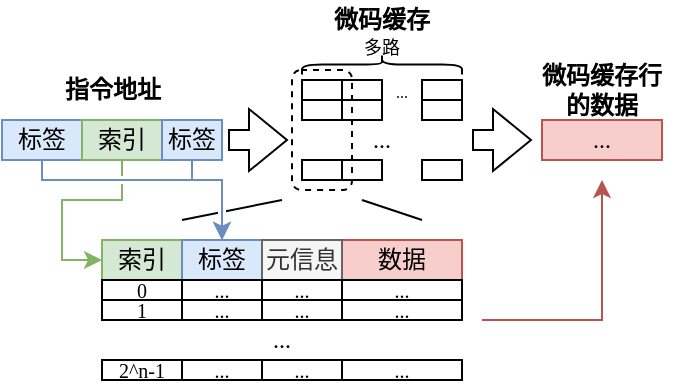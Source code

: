 <mxfile version="21.2.8" type="device">
  <diagram id="51rfdcTQciJFHXt1mYzN" name="Page-1">
    <mxGraphModel dx="573" dy="362" grid="1" gridSize="10" guides="0" tooltips="1" connect="1" arrows="1" fold="1" page="1" pageScale="1" pageWidth="850" pageHeight="1100" math="0" shadow="0">
      <root>
        <mxCell id="0" />
        <mxCell id="1" parent="0" />
        <mxCell id="NJXi_tTVZpchmY0I56lY-35" value="&lt;font face=&quot;mono&quot;&gt;...&lt;/font&gt;" style="rounded=0;whiteSpace=wrap;html=1;strokeColor=none;fillColor=none;" parent="1" vertex="1">
          <mxGeometry x="280" y="100" width="80" height="20" as="geometry" />
        </mxCell>
        <mxCell id="NJXi_tTVZpchmY0I56lY-21" value="" style="endArrow=none;html=1;rounded=0;fontFamily=mono;" parent="1" edge="1">
          <mxGeometry width="50" height="50" relative="1" as="geometry">
            <mxPoint x="220" y="150" as="sourcePoint" />
            <mxPoint x="270" y="140" as="targetPoint" />
          </mxGeometry>
        </mxCell>
        <mxCell id="NJXi_tTVZpchmY0I56lY-31" value="" style="endArrow=none;html=1;rounded=0;strokeWidth=4;strokeColor=#FFFFFF;fontFamily=mono;" parent="1" edge="1">
          <mxGeometry width="50" height="50" relative="1" as="geometry">
            <mxPoint x="240" y="150" as="sourcePoint" />
            <mxPoint x="240" y="130" as="targetPoint" />
          </mxGeometry>
        </mxCell>
        <mxCell id="NJXi_tTVZpchmY0I56lY-27" style="edgeStyle=orthogonalEdgeStyle;rounded=0;orthogonalLoop=1;jettySize=auto;html=1;entryX=0;entryY=0.5;entryDx=0;entryDy=0;fillColor=#d5e8d4;strokeColor=#82b366;fontFamily=mono;" parent="1" source="PV1oEWwqsaYIaGR9hCfs-2" target="PV1oEWwqsaYIaGR9hCfs-6" edge="1">
          <mxGeometry relative="1" as="geometry" />
        </mxCell>
        <mxCell id="NJXi_tTVZpchmY0I56lY-30" value="" style="endArrow=none;html=1;rounded=0;strokeWidth=4;strokeColor=#FFFFFF;fontFamily=mono;" parent="1" edge="1">
          <mxGeometry width="50" height="50" relative="1" as="geometry">
            <mxPoint x="200" y="130" as="sourcePoint" />
            <mxPoint x="180" y="130" as="targetPoint" />
          </mxGeometry>
        </mxCell>
        <mxCell id="NJXi_tTVZpchmY0I56lY-28" style="edgeStyle=orthogonalEdgeStyle;rounded=0;orthogonalLoop=1;jettySize=auto;html=1;entryX=0.5;entryY=0;entryDx=0;entryDy=0;fillColor=#dae8fc;strokeColor=#6c8ebf;fontFamily=mono;" parent="1" source="PV1oEWwqsaYIaGR9hCfs-1" target="PV1oEWwqsaYIaGR9hCfs-7" edge="1">
          <mxGeometry relative="1" as="geometry">
            <Array as="points">
              <mxPoint x="150" y="130" />
              <mxPoint x="240" y="130" />
            </Array>
          </mxGeometry>
        </mxCell>
        <mxCell id="PV1oEWwqsaYIaGR9hCfs-1" value="标签" style="rounded=0;whiteSpace=wrap;html=1;fontFamily=mono;fillColor=#dae8fc;strokeColor=#6c8ebf;" parent="1" vertex="1">
          <mxGeometry x="130" y="100" width="40" height="20" as="geometry" />
        </mxCell>
        <mxCell id="PV1oEWwqsaYIaGR9hCfs-2" value="索引" style="rounded=0;whiteSpace=wrap;html=1;fontFamily=mono;fillColor=#d5e8d4;strokeColor=#82b366;" parent="1" vertex="1">
          <mxGeometry x="170" y="100" width="40" height="20" as="geometry" />
        </mxCell>
        <mxCell id="NJXi_tTVZpchmY0I56lY-29" style="edgeStyle=orthogonalEdgeStyle;rounded=0;orthogonalLoop=1;jettySize=auto;html=1;fillColor=#dae8fc;strokeColor=#6c8ebf;fontFamily=mono;" parent="1" source="PV1oEWwqsaYIaGR9hCfs-3" target="PV1oEWwqsaYIaGR9hCfs-7" edge="1">
          <mxGeometry relative="1" as="geometry">
            <Array as="points">
              <mxPoint x="225" y="130" />
              <mxPoint x="240" y="130" />
            </Array>
          </mxGeometry>
        </mxCell>
        <mxCell id="PV1oEWwqsaYIaGR9hCfs-3" value="标签" style="rounded=0;whiteSpace=wrap;html=1;fontFamily=mono;fillColor=#dae8fc;strokeColor=#6c8ebf;" parent="1" vertex="1">
          <mxGeometry x="210" y="100" width="30" height="20" as="geometry" />
        </mxCell>
        <mxCell id="PV1oEWwqsaYIaGR9hCfs-6" value="索引" style="rounded=0;whiteSpace=wrap;html=1;fontFamily=mono;fillColor=#d5e8d4;strokeColor=#82b366;" parent="1" vertex="1">
          <mxGeometry x="180" y="160" width="40" height="20" as="geometry" />
        </mxCell>
        <mxCell id="PV1oEWwqsaYIaGR9hCfs-7" value="标签" style="rounded=0;whiteSpace=wrap;html=1;fontFamily=mono;fillColor=#dae8fc;strokeColor=#6c8ebf;" parent="1" vertex="1">
          <mxGeometry x="220" y="160" width="40" height="20" as="geometry" />
        </mxCell>
        <mxCell id="PV1oEWwqsaYIaGR9hCfs-8" value="数据" style="rounded=0;whiteSpace=wrap;html=1;fontFamily=mono;fillColor=#f8cecc;strokeColor=#b85450;" parent="1" vertex="1">
          <mxGeometry x="300" y="160" width="60" height="20" as="geometry" />
        </mxCell>
        <mxCell id="PV1oEWwqsaYIaGR9hCfs-11" value="0" style="rounded=0;whiteSpace=wrap;html=1;fontFamily=mono;fontSize=10;" parent="1" vertex="1">
          <mxGeometry x="180" y="180" width="40" height="10" as="geometry" />
        </mxCell>
        <mxCell id="PV1oEWwqsaYIaGR9hCfs-12" value="..." style="rounded=0;whiteSpace=wrap;html=1;fontFamily=mono;fontSize=10;" parent="1" vertex="1">
          <mxGeometry x="220" y="180" width="40" height="10" as="geometry" />
        </mxCell>
        <mxCell id="PV1oEWwqsaYIaGR9hCfs-13" value="..." style="rounded=0;whiteSpace=wrap;html=1;fontFamily=mono;fontSize=10;" parent="1" vertex="1">
          <mxGeometry x="300" y="180" width="60" height="10" as="geometry" />
        </mxCell>
        <mxCell id="PV1oEWwqsaYIaGR9hCfs-14" value="1" style="rounded=0;whiteSpace=wrap;html=1;fontFamily=mono;fontSize=10;" parent="1" vertex="1">
          <mxGeometry x="180" y="190" width="40" height="10" as="geometry" />
        </mxCell>
        <mxCell id="PV1oEWwqsaYIaGR9hCfs-16" value="..." style="rounded=0;whiteSpace=wrap;html=1;fontFamily=mono;fontSize=10;" parent="1" vertex="1">
          <mxGeometry x="220" y="190" width="40" height="10" as="geometry" />
        </mxCell>
        <mxCell id="PV1oEWwqsaYIaGR9hCfs-17" value="..." style="rounded=0;whiteSpace=wrap;html=1;fontFamily=mono;fontSize=10;" parent="1" vertex="1">
          <mxGeometry x="300" y="190" width="60" height="10" as="geometry" />
        </mxCell>
        <mxCell id="PV1oEWwqsaYIaGR9hCfs-21" value="2^n-1" style="rounded=0;whiteSpace=wrap;html=1;fontFamily=mono;fontSize=10;" parent="1" vertex="1">
          <mxGeometry x="180" y="220" width="40" height="10" as="geometry" />
        </mxCell>
        <mxCell id="PV1oEWwqsaYIaGR9hCfs-22" value="..." style="rounded=0;whiteSpace=wrap;html=1;fontFamily=mono;fontSize=10;" parent="1" vertex="1">
          <mxGeometry x="220" y="220" width="40" height="10" as="geometry" />
        </mxCell>
        <mxCell id="PV1oEWwqsaYIaGR9hCfs-23" value="..." style="rounded=0;whiteSpace=wrap;html=1;fontFamily=mono;fontSize=10;" parent="1" vertex="1">
          <mxGeometry x="300" y="220" width="60" height="10" as="geometry" />
        </mxCell>
        <mxCell id="PV1oEWwqsaYIaGR9hCfs-27" value="..." style="rounded=0;whiteSpace=wrap;html=1;fontFamily=mono;fillColor=#f8cecc;strokeColor=#b85450;" parent="1" vertex="1">
          <mxGeometry x="400" y="100" width="60" height="20" as="geometry" />
        </mxCell>
        <mxCell id="PV1oEWwqsaYIaGR9hCfs-29" value="&lt;b&gt;指令地址&lt;/b&gt;" style="text;html=1;align=center;verticalAlign=middle;resizable=0;points=[];autosize=1;strokeColor=none;fillColor=none;fontFamily=mono;" parent="1" vertex="1">
          <mxGeometry x="150" y="70" width="70" height="30" as="geometry" />
        </mxCell>
        <mxCell id="IvdlA-lrKFaoHs4VgLm_-1" value="元信息" style="rounded=0;whiteSpace=wrap;html=1;fontFamily=mono;fillColor=#f5f5f5;fontColor=#333333;strokeColor=#666666;" parent="1" vertex="1">
          <mxGeometry x="260" y="160" width="40" height="20" as="geometry" />
        </mxCell>
        <mxCell id="IvdlA-lrKFaoHs4VgLm_-2" value="..." style="rounded=0;whiteSpace=wrap;html=1;fontFamily=mono;fontSize=10;" parent="1" vertex="1">
          <mxGeometry x="260" y="180" width="40" height="10" as="geometry" />
        </mxCell>
        <mxCell id="IvdlA-lrKFaoHs4VgLm_-3" value="..." style="rounded=0;whiteSpace=wrap;html=1;fontFamily=mono;fontSize=10;" parent="1" vertex="1">
          <mxGeometry x="260" y="190" width="40" height="10" as="geometry" />
        </mxCell>
        <mxCell id="IvdlA-lrKFaoHs4VgLm_-5" value="..." style="rounded=0;whiteSpace=wrap;html=1;fontFamily=mono;fontSize=10;" parent="1" vertex="1">
          <mxGeometry x="260" y="220" width="40" height="10" as="geometry" />
        </mxCell>
        <mxCell id="NJXi_tTVZpchmY0I56lY-1" value="" style="rounded=0;whiteSpace=wrap;html=1;fontFamily=mono;" parent="1" vertex="1">
          <mxGeometry x="280" y="80" width="20" height="10" as="geometry" />
        </mxCell>
        <mxCell id="NJXi_tTVZpchmY0I56lY-2" value="" style="rounded=0;whiteSpace=wrap;html=1;fontFamily=mono;" parent="1" vertex="1">
          <mxGeometry x="300" y="80" width="20" height="10" as="geometry" />
        </mxCell>
        <mxCell id="NJXi_tTVZpchmY0I56lY-3" value="&lt;font style=&quot;font-size: 8px;&quot;&gt;...&lt;/font&gt;" style="rounded=0;whiteSpace=wrap;html=1;fontFamily=mono;fillColor=none;strokeColor=none;" parent="1" vertex="1">
          <mxGeometry x="320" y="80" width="20" height="10" as="geometry" />
        </mxCell>
        <mxCell id="NJXi_tTVZpchmY0I56lY-4" value="" style="rounded=0;whiteSpace=wrap;html=1;fontFamily=mono;" parent="1" vertex="1">
          <mxGeometry x="340" y="80" width="20" height="10" as="geometry" />
        </mxCell>
        <mxCell id="NJXi_tTVZpchmY0I56lY-5" value="" style="rounded=0;whiteSpace=wrap;html=1;fontFamily=mono;" parent="1" vertex="1">
          <mxGeometry x="280" y="90" width="20" height="10" as="geometry" />
        </mxCell>
        <mxCell id="NJXi_tTVZpchmY0I56lY-6" value="" style="rounded=0;whiteSpace=wrap;html=1;fontFamily=mono;" parent="1" vertex="1">
          <mxGeometry x="300" y="90" width="20" height="10" as="geometry" />
        </mxCell>
        <mxCell id="NJXi_tTVZpchmY0I56lY-8" value="" style="rounded=0;whiteSpace=wrap;html=1;fontFamily=mono;" parent="1" vertex="1">
          <mxGeometry x="340" y="90" width="20" height="10" as="geometry" />
        </mxCell>
        <mxCell id="NJXi_tTVZpchmY0I56lY-9" value="" style="rounded=0;whiteSpace=wrap;html=1;fontFamily=mono;" parent="1" vertex="1">
          <mxGeometry x="280" y="120" width="20" height="10" as="geometry" />
        </mxCell>
        <mxCell id="NJXi_tTVZpchmY0I56lY-10" value="" style="rounded=0;whiteSpace=wrap;html=1;fontFamily=mono;" parent="1" vertex="1">
          <mxGeometry x="300" y="120" width="20" height="10" as="geometry" />
        </mxCell>
        <mxCell id="NJXi_tTVZpchmY0I56lY-12" value="" style="rounded=0;whiteSpace=wrap;html=1;fontFamily=mono;" parent="1" vertex="1">
          <mxGeometry x="340" y="120" width="20" height="10" as="geometry" />
        </mxCell>
        <mxCell id="NJXi_tTVZpchmY0I56lY-15" value="&lt;b&gt;微码缓存&lt;/b&gt;" style="text;html=1;strokeColor=none;fillColor=none;align=center;verticalAlign=middle;whiteSpace=wrap;rounded=0;fontFamily=mono;" parent="1" vertex="1">
          <mxGeometry x="280" y="40" width="80" height="20" as="geometry" />
        </mxCell>
        <mxCell id="NJXi_tTVZpchmY0I56lY-17" value="&lt;font style=&quot;font-size: 9px;&quot;&gt;多路&lt;/font&gt;" style="text;html=1;strokeColor=none;fillColor=none;align=center;verticalAlign=middle;whiteSpace=wrap;rounded=0;fontFamily=mono;" parent="1" vertex="1">
          <mxGeometry x="280" y="58" width="80" height="10" as="geometry" />
        </mxCell>
        <mxCell id="NJXi_tTVZpchmY0I56lY-18" value="" style="shape=curlyBracket;whiteSpace=wrap;html=1;rounded=1;labelPosition=left;verticalLabelPosition=middle;align=right;verticalAlign=middle;rotation=90;fontFamily=mono;" parent="1" vertex="1">
          <mxGeometry x="315" y="32.25" width="10" height="80" as="geometry" />
        </mxCell>
        <mxCell id="NJXi_tTVZpchmY0I56lY-20" value="" style="rounded=1;whiteSpace=wrap;html=1;dashed=1;fontFamily=mono;fillColor=none;" parent="1" vertex="1">
          <mxGeometry x="275" y="75" width="30" height="60" as="geometry" />
        </mxCell>
        <mxCell id="NJXi_tTVZpchmY0I56lY-22" value="" style="endArrow=none;html=1;rounded=0;fontFamily=mono;" parent="1" edge="1">
          <mxGeometry width="50" height="50" relative="1" as="geometry">
            <mxPoint x="340" y="150" as="sourcePoint" />
            <mxPoint x="310" y="140" as="targetPoint" />
          </mxGeometry>
        </mxCell>
        <mxCell id="NJXi_tTVZpchmY0I56lY-25" value="" style="shape=flexArrow;endArrow=classic;html=1;rounded=0;fontFamily=mono;" parent="1" edge="1">
          <mxGeometry width="50" height="50" relative="1" as="geometry">
            <mxPoint x="243" y="110" as="sourcePoint" />
            <mxPoint x="273" y="110" as="targetPoint" />
          </mxGeometry>
        </mxCell>
        <mxCell id="NJXi_tTVZpchmY0I56lY-26" value="" style="shape=flexArrow;endArrow=classic;html=1;rounded=0;fontFamily=mono;" parent="1" edge="1">
          <mxGeometry width="50" height="50" relative="1" as="geometry">
            <mxPoint x="365" y="110" as="sourcePoint" />
            <mxPoint x="395" y="110" as="targetPoint" />
          </mxGeometry>
        </mxCell>
        <mxCell id="NJXi_tTVZpchmY0I56lY-32" value="" style="endArrow=classic;html=1;rounded=0;fillColor=#f8cecc;strokeColor=#b85450;fontFamily=mono;" parent="1" edge="1">
          <mxGeometry width="50" height="50" relative="1" as="geometry">
            <mxPoint x="370" y="200" as="sourcePoint" />
            <mxPoint x="430" y="130" as="targetPoint" />
            <Array as="points">
              <mxPoint x="430" y="200" />
            </Array>
          </mxGeometry>
        </mxCell>
        <mxCell id="NJXi_tTVZpchmY0I56lY-34" value="&lt;b&gt;微码缓存行的数据&lt;br&gt;&lt;/b&gt;" style="text;html=1;strokeColor=none;fillColor=none;align=center;verticalAlign=middle;whiteSpace=wrap;rounded=0;fontFamily=mono;" parent="1" vertex="1">
          <mxGeometry x="395" y="70" width="70" height="30" as="geometry" />
        </mxCell>
        <mxCell id="NJXi_tTVZpchmY0I56lY-36" value="&lt;font face=&quot;mono&quot;&gt;...&lt;/font&gt;" style="rounded=0;whiteSpace=wrap;html=1;strokeColor=none;fillColor=none;" parent="1" vertex="1">
          <mxGeometry x="180" y="200" width="180" height="20" as="geometry" />
        </mxCell>
      </root>
    </mxGraphModel>
  </diagram>
</mxfile>
